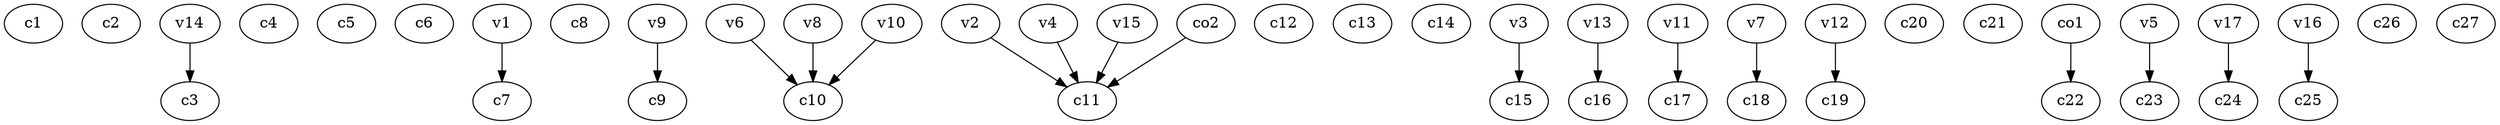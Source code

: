 strict digraph  {
c1;
c2;
c3;
c4;
c5;
c6;
c7;
c8;
c9;
c10;
c11;
c12;
c13;
c14;
c15;
c16;
c17;
c18;
c19;
c20;
c21;
c22;
c23;
c24;
c25;
c26;
c27;
v1;
v2;
v3;
v4;
v5;
v6;
v7;
v8;
v9;
v10;
v11;
v12;
v13;
v14;
v15;
v16;
v17;
co1;
co2;
v1 -> c7  [weight=1];
v2 -> c11  [weight=1];
v3 -> c15  [weight=1];
v4 -> c11  [weight=1];
v5 -> c23  [weight=1];
v6 -> c10  [weight=1];
v7 -> c18  [weight=1];
v8 -> c10  [weight=1];
v9 -> c9  [weight=1];
v10 -> c10  [weight=1];
v11 -> c17  [weight=1];
v12 -> c19  [weight=1];
v13 -> c16  [weight=1];
v14 -> c3  [weight=1];
v15 -> c11  [weight=1];
v16 -> c25  [weight=1];
v17 -> c24  [weight=1];
co1 -> c22  [weight=1];
co2 -> c11  [weight=1];
}
